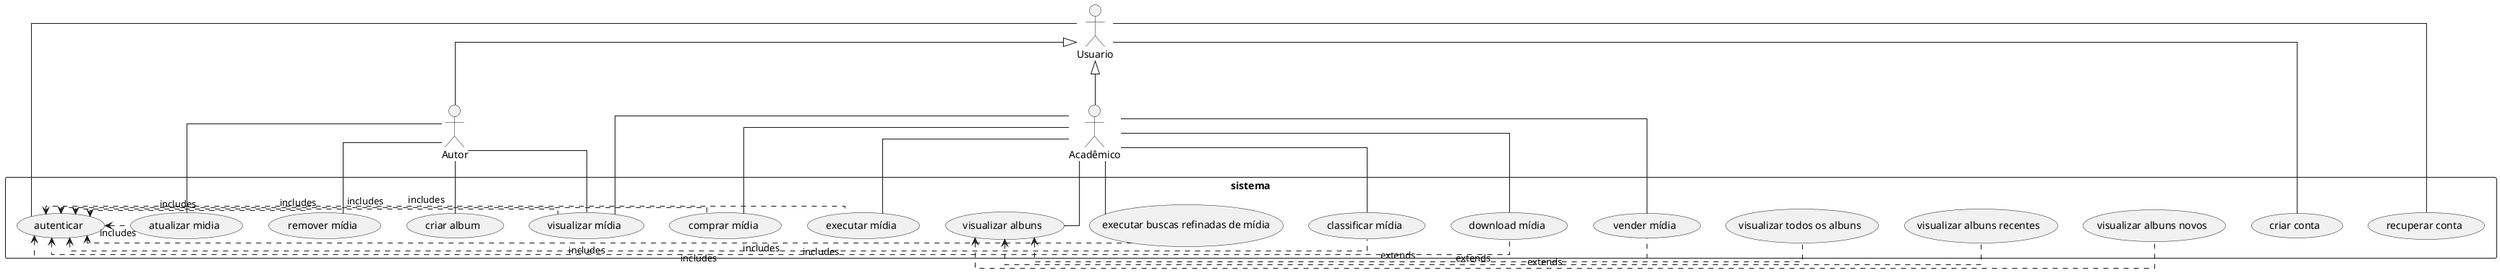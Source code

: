 @startuml usecase
skinparam linetype ortho

:Usuario: as usuario
:Autor: as autor
:Acadêmico: as academico

usuario <|-- autor
usuario <|-- academico

rectangle sistema {
    ' rectangle conta {
        usuario -- (criar conta)
        usuario -- (recuperar conta)
        usuario -- (autenticar)
    ' }

    ' rectangle midia {
        autor -- (visualizar mídia)
        autor -- (remover mídia)
        autor -- (atualizar midia)

        (autenticar) <. (remover mídia) : includes
        (autenticar) <. (atualizar midia) : includes
        (autenticar) <. (visualizar mídia) : includes
        (autenticar) <. (executar mídia) : includes
        (autenticar) <. (comprar mídia) : includes
        (autenticar) <. (vender mídia) : includes
        (autenticar) <. (download mídia) : includes
        (autenticar) <. (classificar mídia) : includes
        (autenticar) <. (executar buscas refinadas de mídia) : includes


        academico -- (visualizar mídia)
        academico -- (executar mídia)
        academico -- (comprar mídia)
        academico -- (vender mídia)
        academico -- (download mídia)
        academico -- (classificar mídia)
        academico -- (executar buscas refinadas de mídia)
    ' }

    ' rectangle album {
        autor -- (criar album)

        academico -- (visualizar albuns)
        
        (visualizar albuns) <. (visualizar albuns novos) : extends
        (visualizar albuns) <. (visualizar albuns recentes) : extends
        (visualizar albuns) <. (visualizar todos os albuns) : extends
    ' }
}
' :Acadêmico: as academico
' :Autor: as autor
' :Administrador: as administrador
' :Teste2: as teste

' (Criar midia) as (create-media)

' admnistrador -- teste2

' ' academico <|-- autor

' autor -- (create-media)

' ' (create-media) <|-- (teste)

@enduml